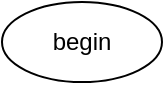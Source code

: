 <mxfile version="22.0.0" type="github">
  <diagram name="Página-1" id="p9IEKQrYtRdcp7A7sNeJ">
    <mxGraphModel dx="797" dy="516" grid="1" gridSize="10" guides="1" tooltips="1" connect="1" arrows="1" fold="1" page="1" pageScale="1" pageWidth="827" pageHeight="1169" math="0" shadow="0">
      <root>
        <mxCell id="0" />
        <mxCell id="1" parent="0" />
        <mxCell id="2a01hp1tPJnnuRR5_x5k-1" value="begin " style="ellipse;whiteSpace=wrap;html=1;" vertex="1" parent="1">
          <mxGeometry x="374" y="50" width="80" height="40" as="geometry" />
        </mxCell>
      </root>
    </mxGraphModel>
  </diagram>
</mxfile>
